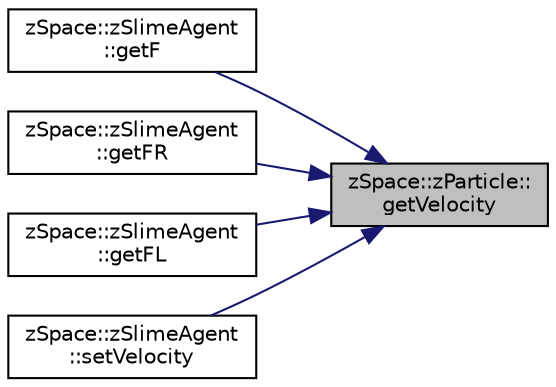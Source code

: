 digraph "zSpace::zParticle::getVelocity"
{
 // LATEX_PDF_SIZE
  edge [fontname="Helvetica",fontsize="10",labelfontname="Helvetica",labelfontsize="10"];
  node [fontname="Helvetica",fontsize="10",shape=record];
  rankdir="RL";
  Node57 [label="zSpace::zParticle::\lgetVelocity",height=0.2,width=0.4,color="black", fillcolor="grey75", style="filled", fontcolor="black",tooltip="This method retruns the velocity of the particle."];
  Node57 -> Node58 [dir="back",color="midnightblue",fontsize="10",style="solid",fontname="Helvetica"];
  Node58 [label="zSpace::zSlimeAgent\l::getF",height=0.2,width=0.4,color="black", fillcolor="white", style="filled",URL="$classz_space_1_1z_slime_agent.html#a05418e088b707fe189cf8544c2310b01",tooltip="This method returns the forward direction for the agent."];
  Node57 -> Node59 [dir="back",color="midnightblue",fontsize="10",style="solid",fontname="Helvetica"];
  Node59 [label="zSpace::zSlimeAgent\l::getFR",height=0.2,width=0.4,color="black", fillcolor="white", style="filled",URL="$classz_space_1_1z_slime_agent.html#ace23635415c5d643472f6bebec157ba2",tooltip="This method returns the forward right direction for the agent."];
  Node57 -> Node60 [dir="back",color="midnightblue",fontsize="10",style="solid",fontname="Helvetica"];
  Node60 [label="zSpace::zSlimeAgent\l::getFL",height=0.2,width=0.4,color="black", fillcolor="white", style="filled",URL="$classz_space_1_1z_slime_agent.html#a79ef55a80bfd78b14436e251f97ab5a4",tooltip="This method returns the forward left direction for the agent."];
  Node57 -> Node61 [dir="back",color="midnightblue",fontsize="10",style="solid",fontname="Helvetica"];
  Node61 [label="zSpace::zSlimeAgent\l::setVelocity",height=0.2,width=0.4,color="black", fillcolor="white", style="filled",URL="$classz_space_1_1z_slime_agent.html#a6a54fd438bcec1fadabdcfbf31335e81",tooltip="This method returns the direction for the agent based on input values of F, Fr and FL."];
}
